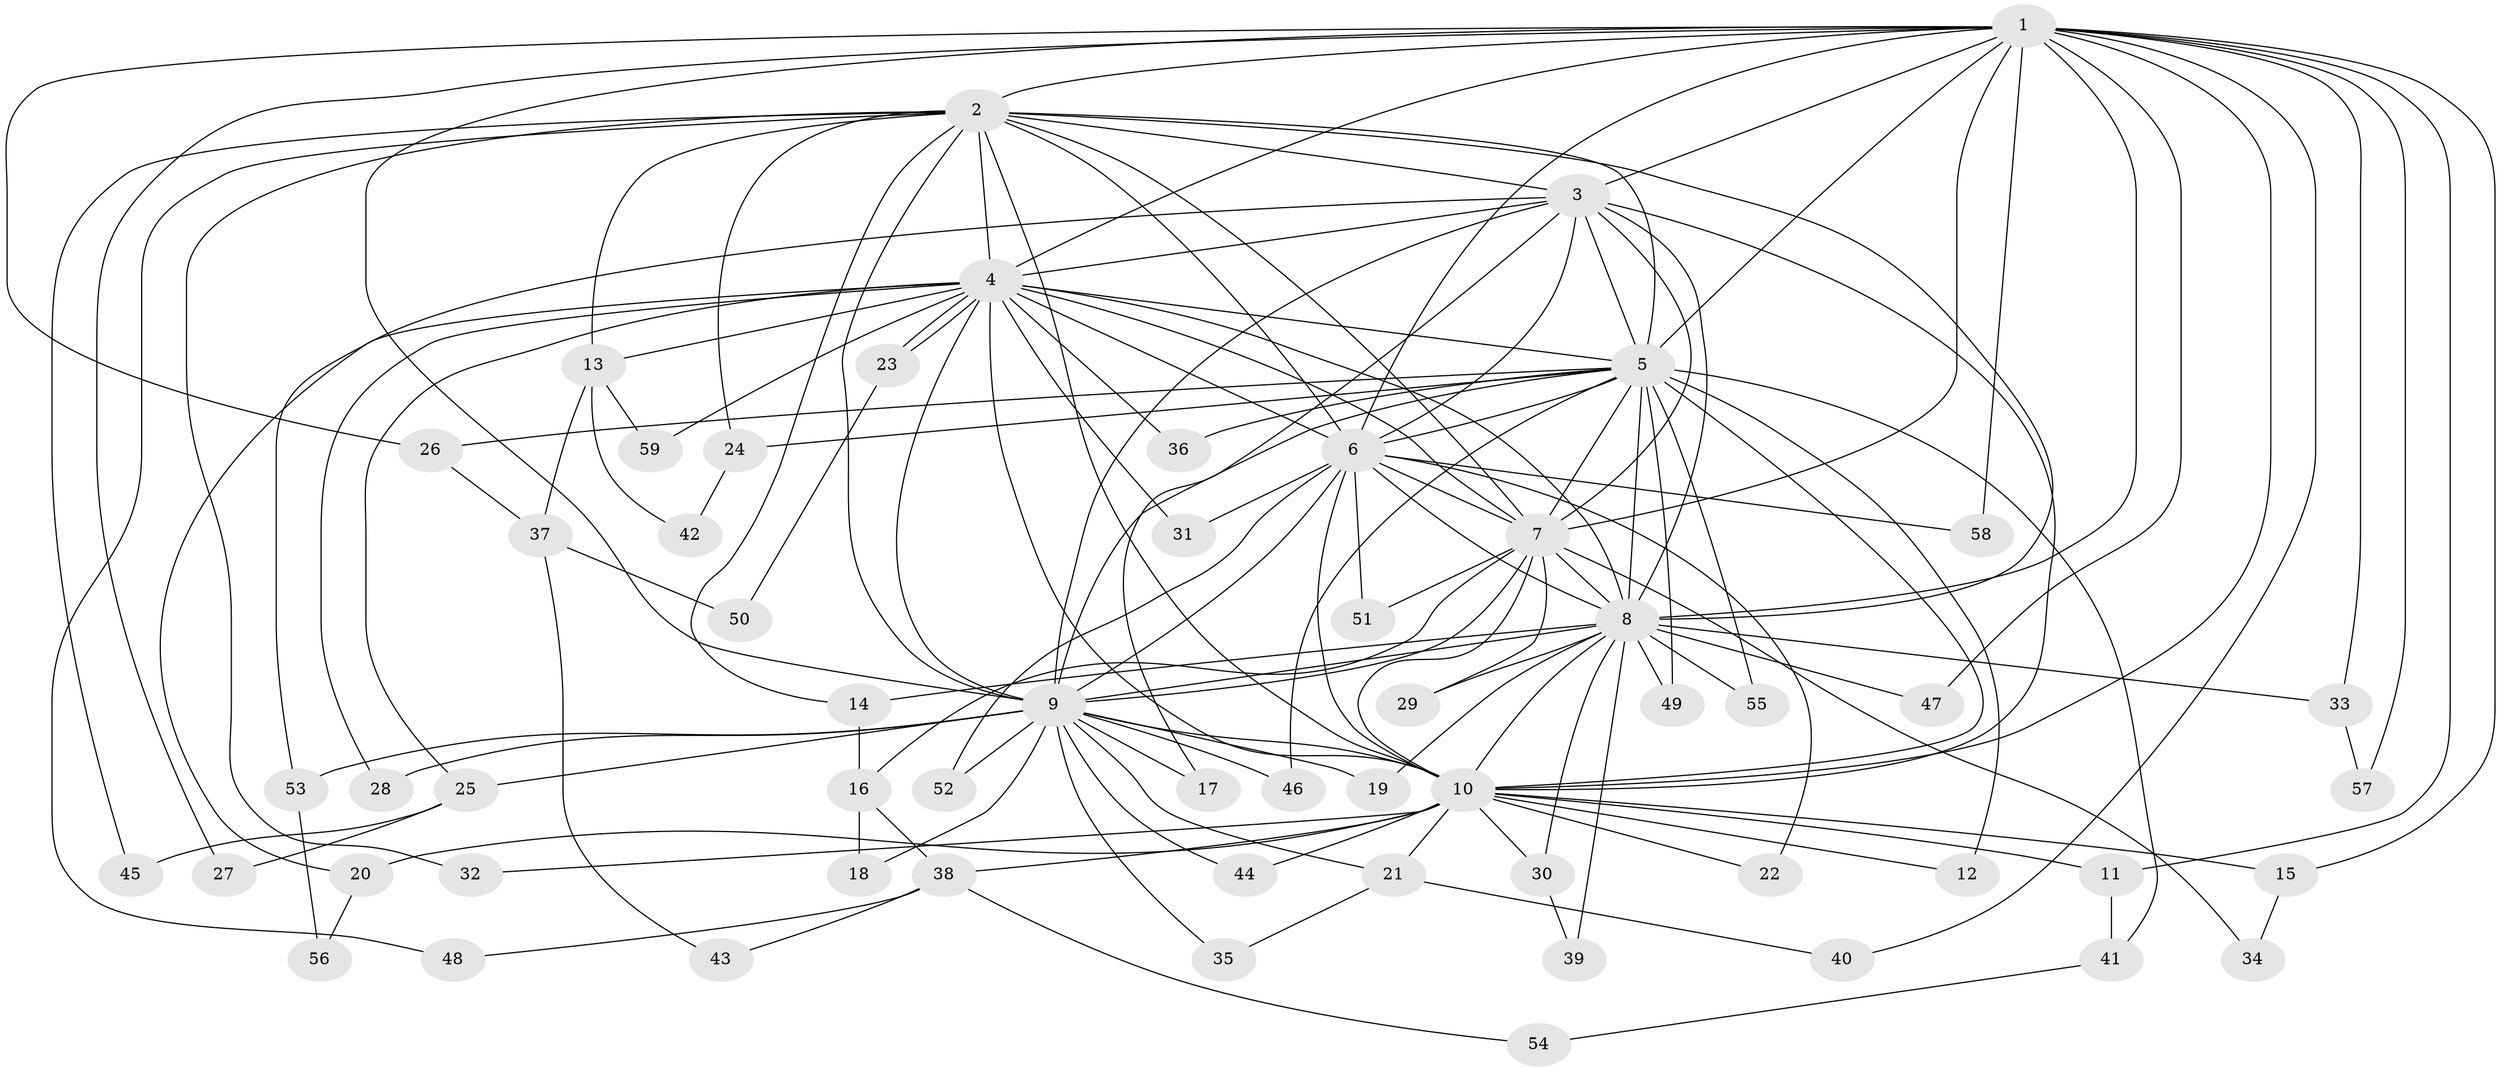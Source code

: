 // Generated by graph-tools (version 1.1) at 2025/14/03/09/25 04:14:10]
// undirected, 59 vertices, 143 edges
graph export_dot {
graph [start="1"]
  node [color=gray90,style=filled];
  1;
  2;
  3;
  4;
  5;
  6;
  7;
  8;
  9;
  10;
  11;
  12;
  13;
  14;
  15;
  16;
  17;
  18;
  19;
  20;
  21;
  22;
  23;
  24;
  25;
  26;
  27;
  28;
  29;
  30;
  31;
  32;
  33;
  34;
  35;
  36;
  37;
  38;
  39;
  40;
  41;
  42;
  43;
  44;
  45;
  46;
  47;
  48;
  49;
  50;
  51;
  52;
  53;
  54;
  55;
  56;
  57;
  58;
  59;
  1 -- 2;
  1 -- 3;
  1 -- 4;
  1 -- 5;
  1 -- 6;
  1 -- 7;
  1 -- 8;
  1 -- 9;
  1 -- 10;
  1 -- 11;
  1 -- 15;
  1 -- 26;
  1 -- 27;
  1 -- 33;
  1 -- 40;
  1 -- 47;
  1 -- 57;
  1 -- 58;
  2 -- 3;
  2 -- 4;
  2 -- 5;
  2 -- 6;
  2 -- 7;
  2 -- 8;
  2 -- 9;
  2 -- 10;
  2 -- 13;
  2 -- 14;
  2 -- 24;
  2 -- 32;
  2 -- 45;
  2 -- 48;
  3 -- 4;
  3 -- 5;
  3 -- 6;
  3 -- 7;
  3 -- 8;
  3 -- 9;
  3 -- 10;
  3 -- 17;
  3 -- 53;
  4 -- 5;
  4 -- 6;
  4 -- 7;
  4 -- 8;
  4 -- 9;
  4 -- 10;
  4 -- 13;
  4 -- 20;
  4 -- 23;
  4 -- 23;
  4 -- 25;
  4 -- 28;
  4 -- 31;
  4 -- 36;
  4 -- 59;
  5 -- 6;
  5 -- 7;
  5 -- 8;
  5 -- 9;
  5 -- 10;
  5 -- 12;
  5 -- 24;
  5 -- 26;
  5 -- 36;
  5 -- 41;
  5 -- 46;
  5 -- 49;
  5 -- 55;
  6 -- 7;
  6 -- 8;
  6 -- 9;
  6 -- 10;
  6 -- 22;
  6 -- 31;
  6 -- 51;
  6 -- 52;
  6 -- 58;
  7 -- 8;
  7 -- 9;
  7 -- 10;
  7 -- 16;
  7 -- 29;
  7 -- 34;
  7 -- 51;
  8 -- 9;
  8 -- 10;
  8 -- 14;
  8 -- 19;
  8 -- 29;
  8 -- 30;
  8 -- 33;
  8 -- 39;
  8 -- 47;
  8 -- 49;
  8 -- 55;
  9 -- 10;
  9 -- 17;
  9 -- 18;
  9 -- 19;
  9 -- 21;
  9 -- 25;
  9 -- 28;
  9 -- 35;
  9 -- 44;
  9 -- 46;
  9 -- 52;
  9 -- 53;
  10 -- 11;
  10 -- 12;
  10 -- 15;
  10 -- 20;
  10 -- 21;
  10 -- 22;
  10 -- 30;
  10 -- 32;
  10 -- 38;
  10 -- 44;
  11 -- 41;
  13 -- 37;
  13 -- 42;
  13 -- 59;
  14 -- 16;
  15 -- 34;
  16 -- 18;
  16 -- 38;
  20 -- 56;
  21 -- 35;
  21 -- 40;
  23 -- 50;
  24 -- 42;
  25 -- 27;
  25 -- 45;
  26 -- 37;
  30 -- 39;
  33 -- 57;
  37 -- 43;
  37 -- 50;
  38 -- 43;
  38 -- 48;
  38 -- 54;
  41 -- 54;
  53 -- 56;
}
